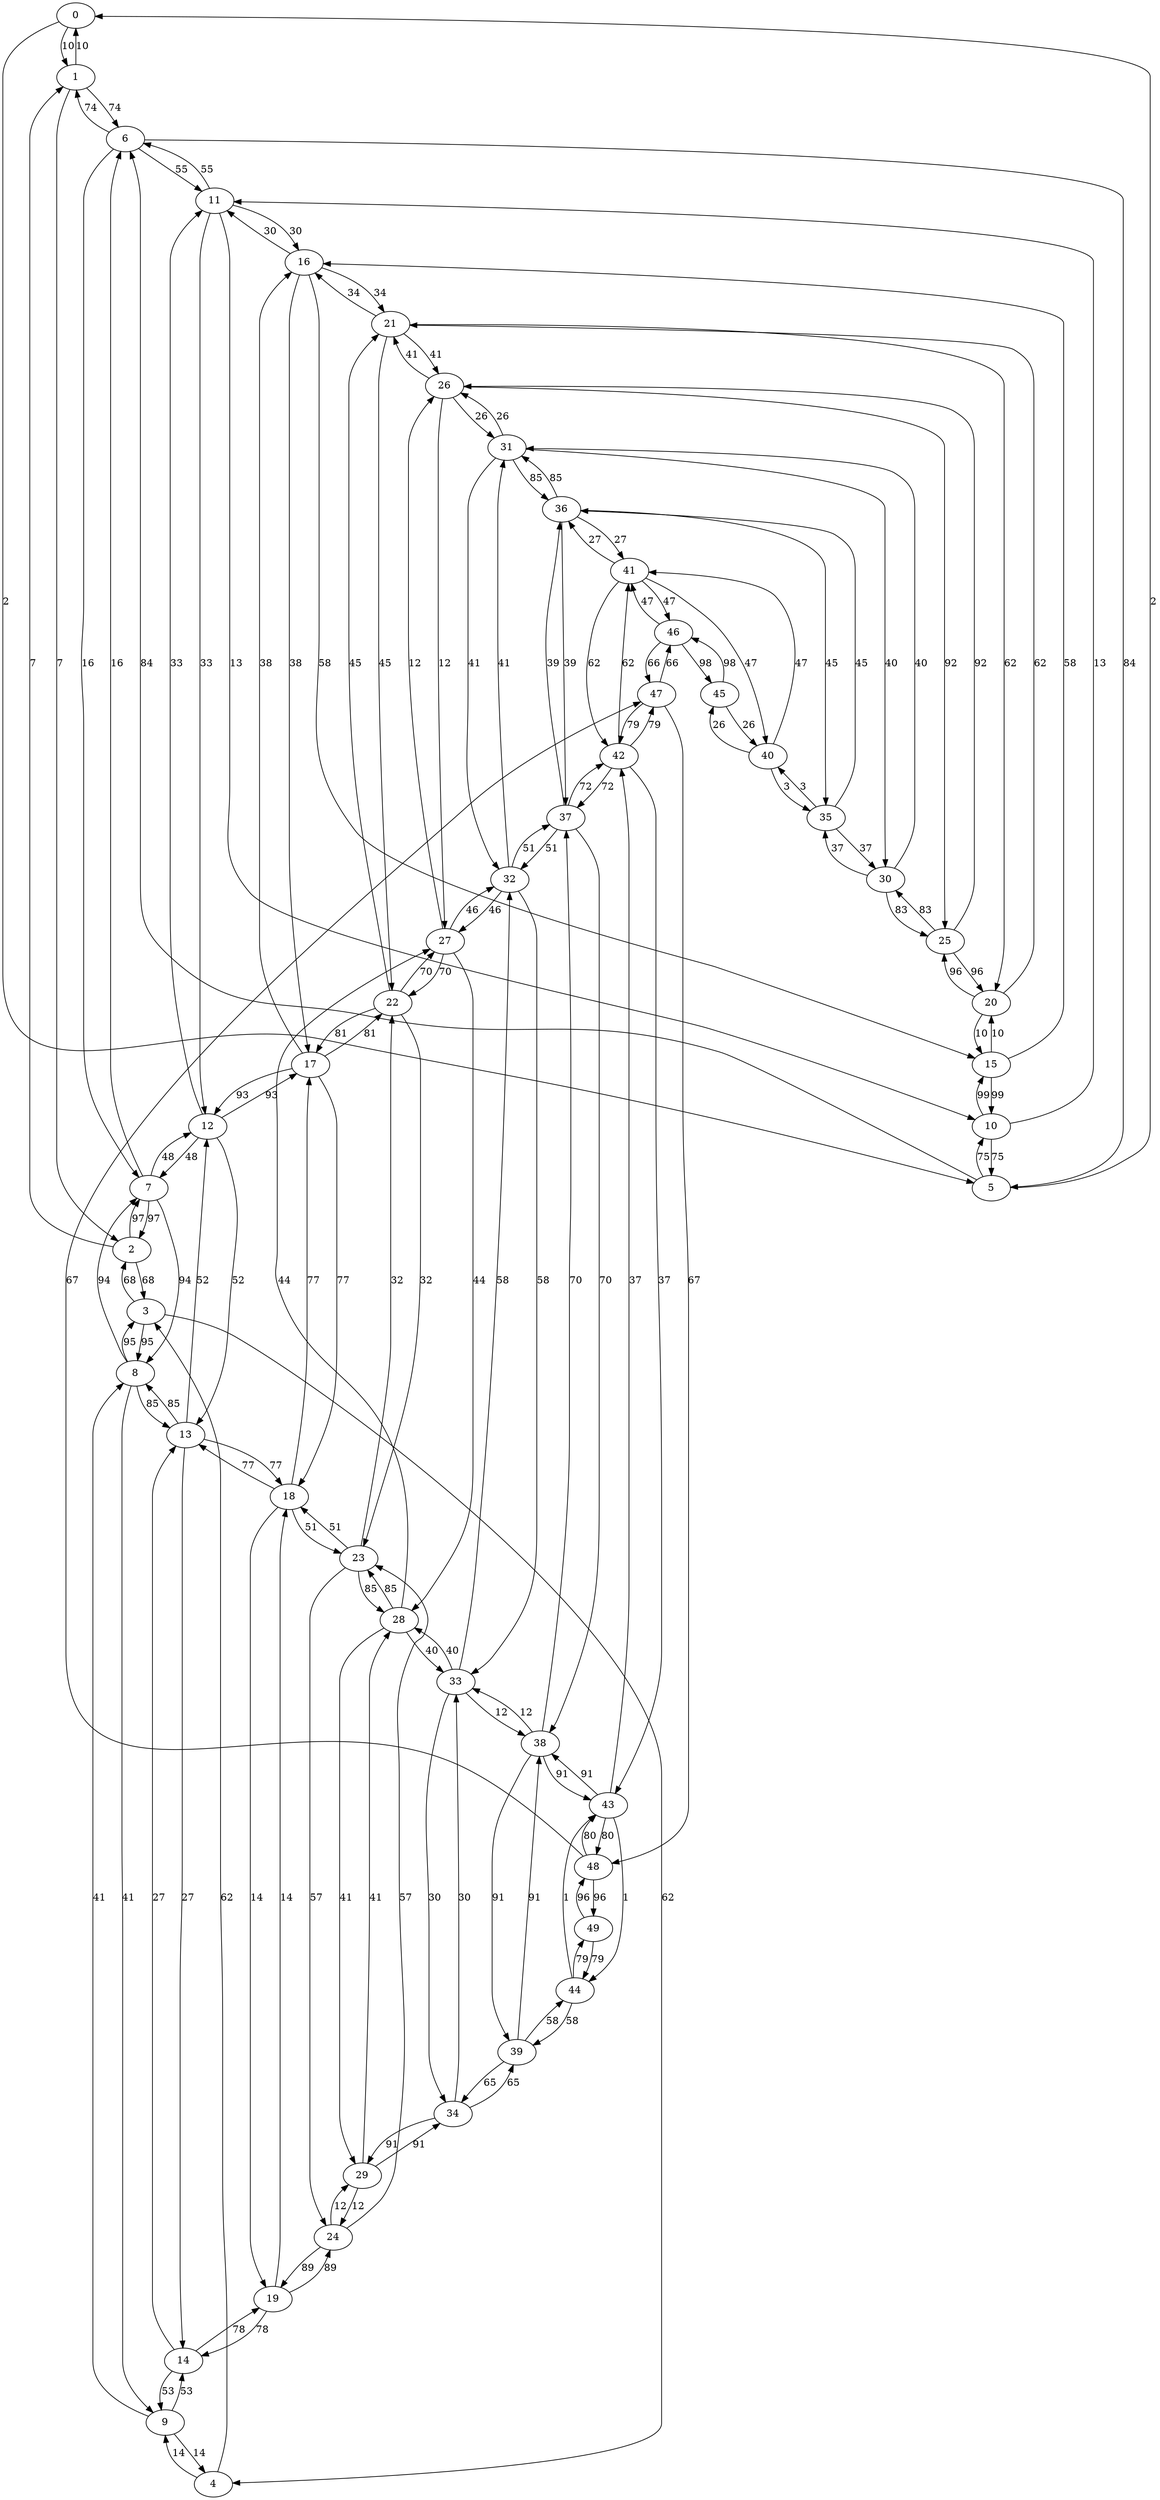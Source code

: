 digraph Grid50 {
0;1;5;2;6;3;7;4;8;9;10;11;12;13;14;15;16;17;18;19;20;21;22;23;24;25;26;27;28;29;30;31;32;33;34;35;36;37;38;39;40;41;42;43;44;45;46;47;48;49;0 -> 1 [label = 10];
1 -> 0 [label = 10];
0 -> 5 [label = 2];
5 -> 0 [label = 2];
1 -> 2 [label = 7];
2 -> 1 [label = 7];
1 -> 6 [label = 74];
6 -> 1 [label = 74];
2 -> 3 [label = 68];
3 -> 2 [label = 68];
2 -> 7 [label = 97];
7 -> 2 [label = 97];
3 -> 4 [label = 62];
4 -> 3 [label = 62];
3 -> 8 [label = 95];
8 -> 3 [label = 95];
4 -> 9 [label = 14];
9 -> 4 [label = 14];
5 -> 6 [label = 84];
6 -> 5 [label = 84];
5 -> 10 [label = 75];
10 -> 5 [label = 75];
6 -> 7 [label = 16];
7 -> 6 [label = 16];
6 -> 11 [label = 55];
11 -> 6 [label = 55];
7 -> 8 [label = 94];
8 -> 7 [label = 94];
7 -> 12 [label = 48];
12 -> 7 [label = 48];
8 -> 9 [label = 41];
9 -> 8 [label = 41];
8 -> 13 [label = 85];
13 -> 8 [label = 85];
9 -> 14 [label = 53];
14 -> 9 [label = 53];
10 -> 11 [label = 13];
11 -> 10 [label = 13];
10 -> 15 [label = 99];
15 -> 10 [label = 99];
11 -> 12 [label = 33];
12 -> 11 [label = 33];
11 -> 16 [label = 30];
16 -> 11 [label = 30];
12 -> 13 [label = 52];
13 -> 12 [label = 52];
12 -> 17 [label = 93];
17 -> 12 [label = 93];
13 -> 14 [label = 27];
14 -> 13 [label = 27];
13 -> 18 [label = 77];
18 -> 13 [label = 77];
14 -> 19 [label = 78];
19 -> 14 [label = 78];
15 -> 16 [label = 58];
16 -> 15 [label = 58];
15 -> 20 [label = 10];
20 -> 15 [label = 10];
16 -> 17 [label = 38];
17 -> 16 [label = 38];
16 -> 21 [label = 34];
21 -> 16 [label = 34];
17 -> 18 [label = 77];
18 -> 17 [label = 77];
17 -> 22 [label = 81];
22 -> 17 [label = 81];
18 -> 19 [label = 14];
19 -> 18 [label = 14];
18 -> 23 [label = 51];
23 -> 18 [label = 51];
19 -> 24 [label = 89];
24 -> 19 [label = 89];
20 -> 21 [label = 62];
21 -> 20 [label = 62];
20 -> 25 [label = 96];
25 -> 20 [label = 96];
21 -> 22 [label = 45];
22 -> 21 [label = 45];
21 -> 26 [label = 41];
26 -> 21 [label = 41];
22 -> 23 [label = 32];
23 -> 22 [label = 32];
22 -> 27 [label = 70];
27 -> 22 [label = 70];
23 -> 24 [label = 57];
24 -> 23 [label = 57];
23 -> 28 [label = 85];
28 -> 23 [label = 85];
24 -> 29 [label = 12];
29 -> 24 [label = 12];
25 -> 26 [label = 92];
26 -> 25 [label = 92];
25 -> 30 [label = 83];
30 -> 25 [label = 83];
26 -> 27 [label = 12];
27 -> 26 [label = 12];
26 -> 31 [label = 26];
31 -> 26 [label = 26];
27 -> 28 [label = 44];
28 -> 27 [label = 44];
27 -> 32 [label = 46];
32 -> 27 [label = 46];
28 -> 29 [label = 41];
29 -> 28 [label = 41];
28 -> 33 [label = 40];
33 -> 28 [label = 40];
29 -> 34 [label = 91];
34 -> 29 [label = 91];
30 -> 31 [label = 40];
31 -> 30 [label = 40];
30 -> 35 [label = 37];
35 -> 30 [label = 37];
31 -> 32 [label = 41];
32 -> 31 [label = 41];
31 -> 36 [label = 85];
36 -> 31 [label = 85];
32 -> 33 [label = 58];
33 -> 32 [label = 58];
32 -> 37 [label = 51];
37 -> 32 [label = 51];
33 -> 34 [label = 30];
34 -> 33 [label = 30];
33 -> 38 [label = 12];
38 -> 33 [label = 12];
34 -> 39 [label = 65];
39 -> 34 [label = 65];
35 -> 36 [label = 45];
36 -> 35 [label = 45];
35 -> 40 [label = 3];
40 -> 35 [label = 3];
36 -> 37 [label = 39];
37 -> 36 [label = 39];
36 -> 41 [label = 27];
41 -> 36 [label = 27];
37 -> 38 [label = 70];
38 -> 37 [label = 70];
37 -> 42 [label = 72];
42 -> 37 [label = 72];
38 -> 39 [label = 91];
39 -> 38 [label = 91];
38 -> 43 [label = 91];
43 -> 38 [label = 91];
39 -> 44 [label = 58];
44 -> 39 [label = 58];
40 -> 41 [label = 47];
41 -> 40 [label = 47];
40 -> 45 [label = 26];
45 -> 40 [label = 26];
41 -> 42 [label = 62];
42 -> 41 [label = 62];
41 -> 46 [label = 47];
46 -> 41 [label = 47];
42 -> 43 [label = 37];
43 -> 42 [label = 37];
42 -> 47 [label = 79];
47 -> 42 [label = 79];
43 -> 44 [label = 1];
44 -> 43 [label = 1];
43 -> 48 [label = 80];
48 -> 43 [label = 80];
44 -> 49 [label = 79];
49 -> 44 [label = 79];
45 -> 46 [label = 98];
46 -> 45 [label = 98];
46 -> 47 [label = 66];
47 -> 46 [label = 66];
47 -> 48 [label = 67];
48 -> 47 [label = 67];
48 -> 49 [label = 96];
49 -> 48 [label = 96];
}
